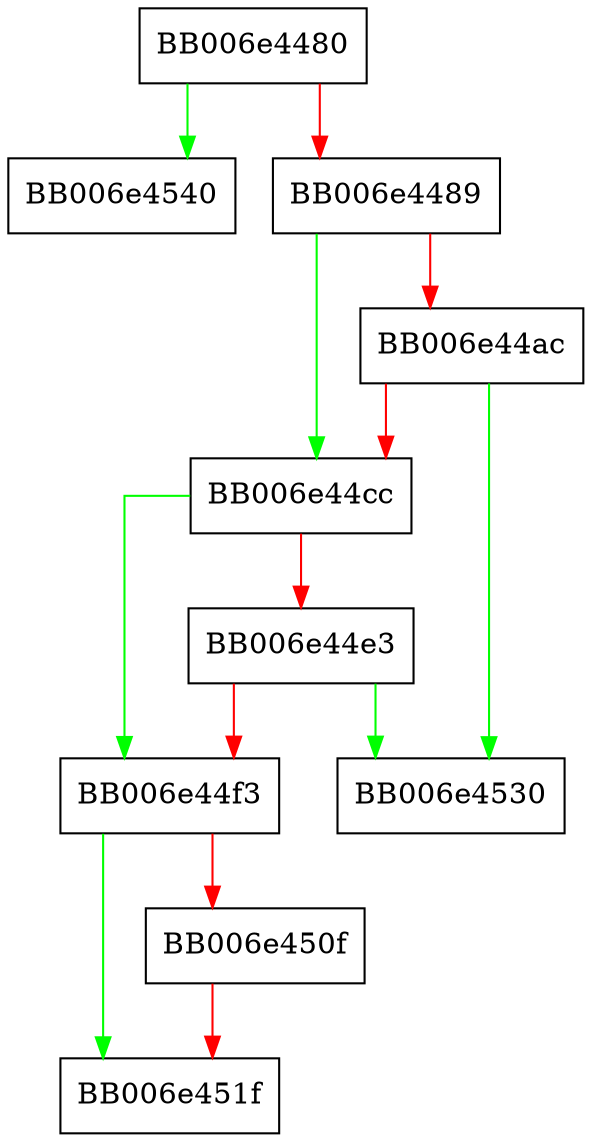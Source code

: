 digraph dsa_get_ctx_params {
  node [shape="box"];
  graph [splines=ortho];
  BB006e4480 -> BB006e4540 [color="green"];
  BB006e4480 -> BB006e4489 [color="red"];
  BB006e4489 -> BB006e44cc [color="green"];
  BB006e4489 -> BB006e44ac [color="red"];
  BB006e44ac -> BB006e4530 [color="green"];
  BB006e44ac -> BB006e44cc [color="red"];
  BB006e44cc -> BB006e44f3 [color="green"];
  BB006e44cc -> BB006e44e3 [color="red"];
  BB006e44e3 -> BB006e4530 [color="green"];
  BB006e44e3 -> BB006e44f3 [color="red"];
  BB006e44f3 -> BB006e451f [color="green"];
  BB006e44f3 -> BB006e450f [color="red"];
  BB006e450f -> BB006e451f [color="red"];
}